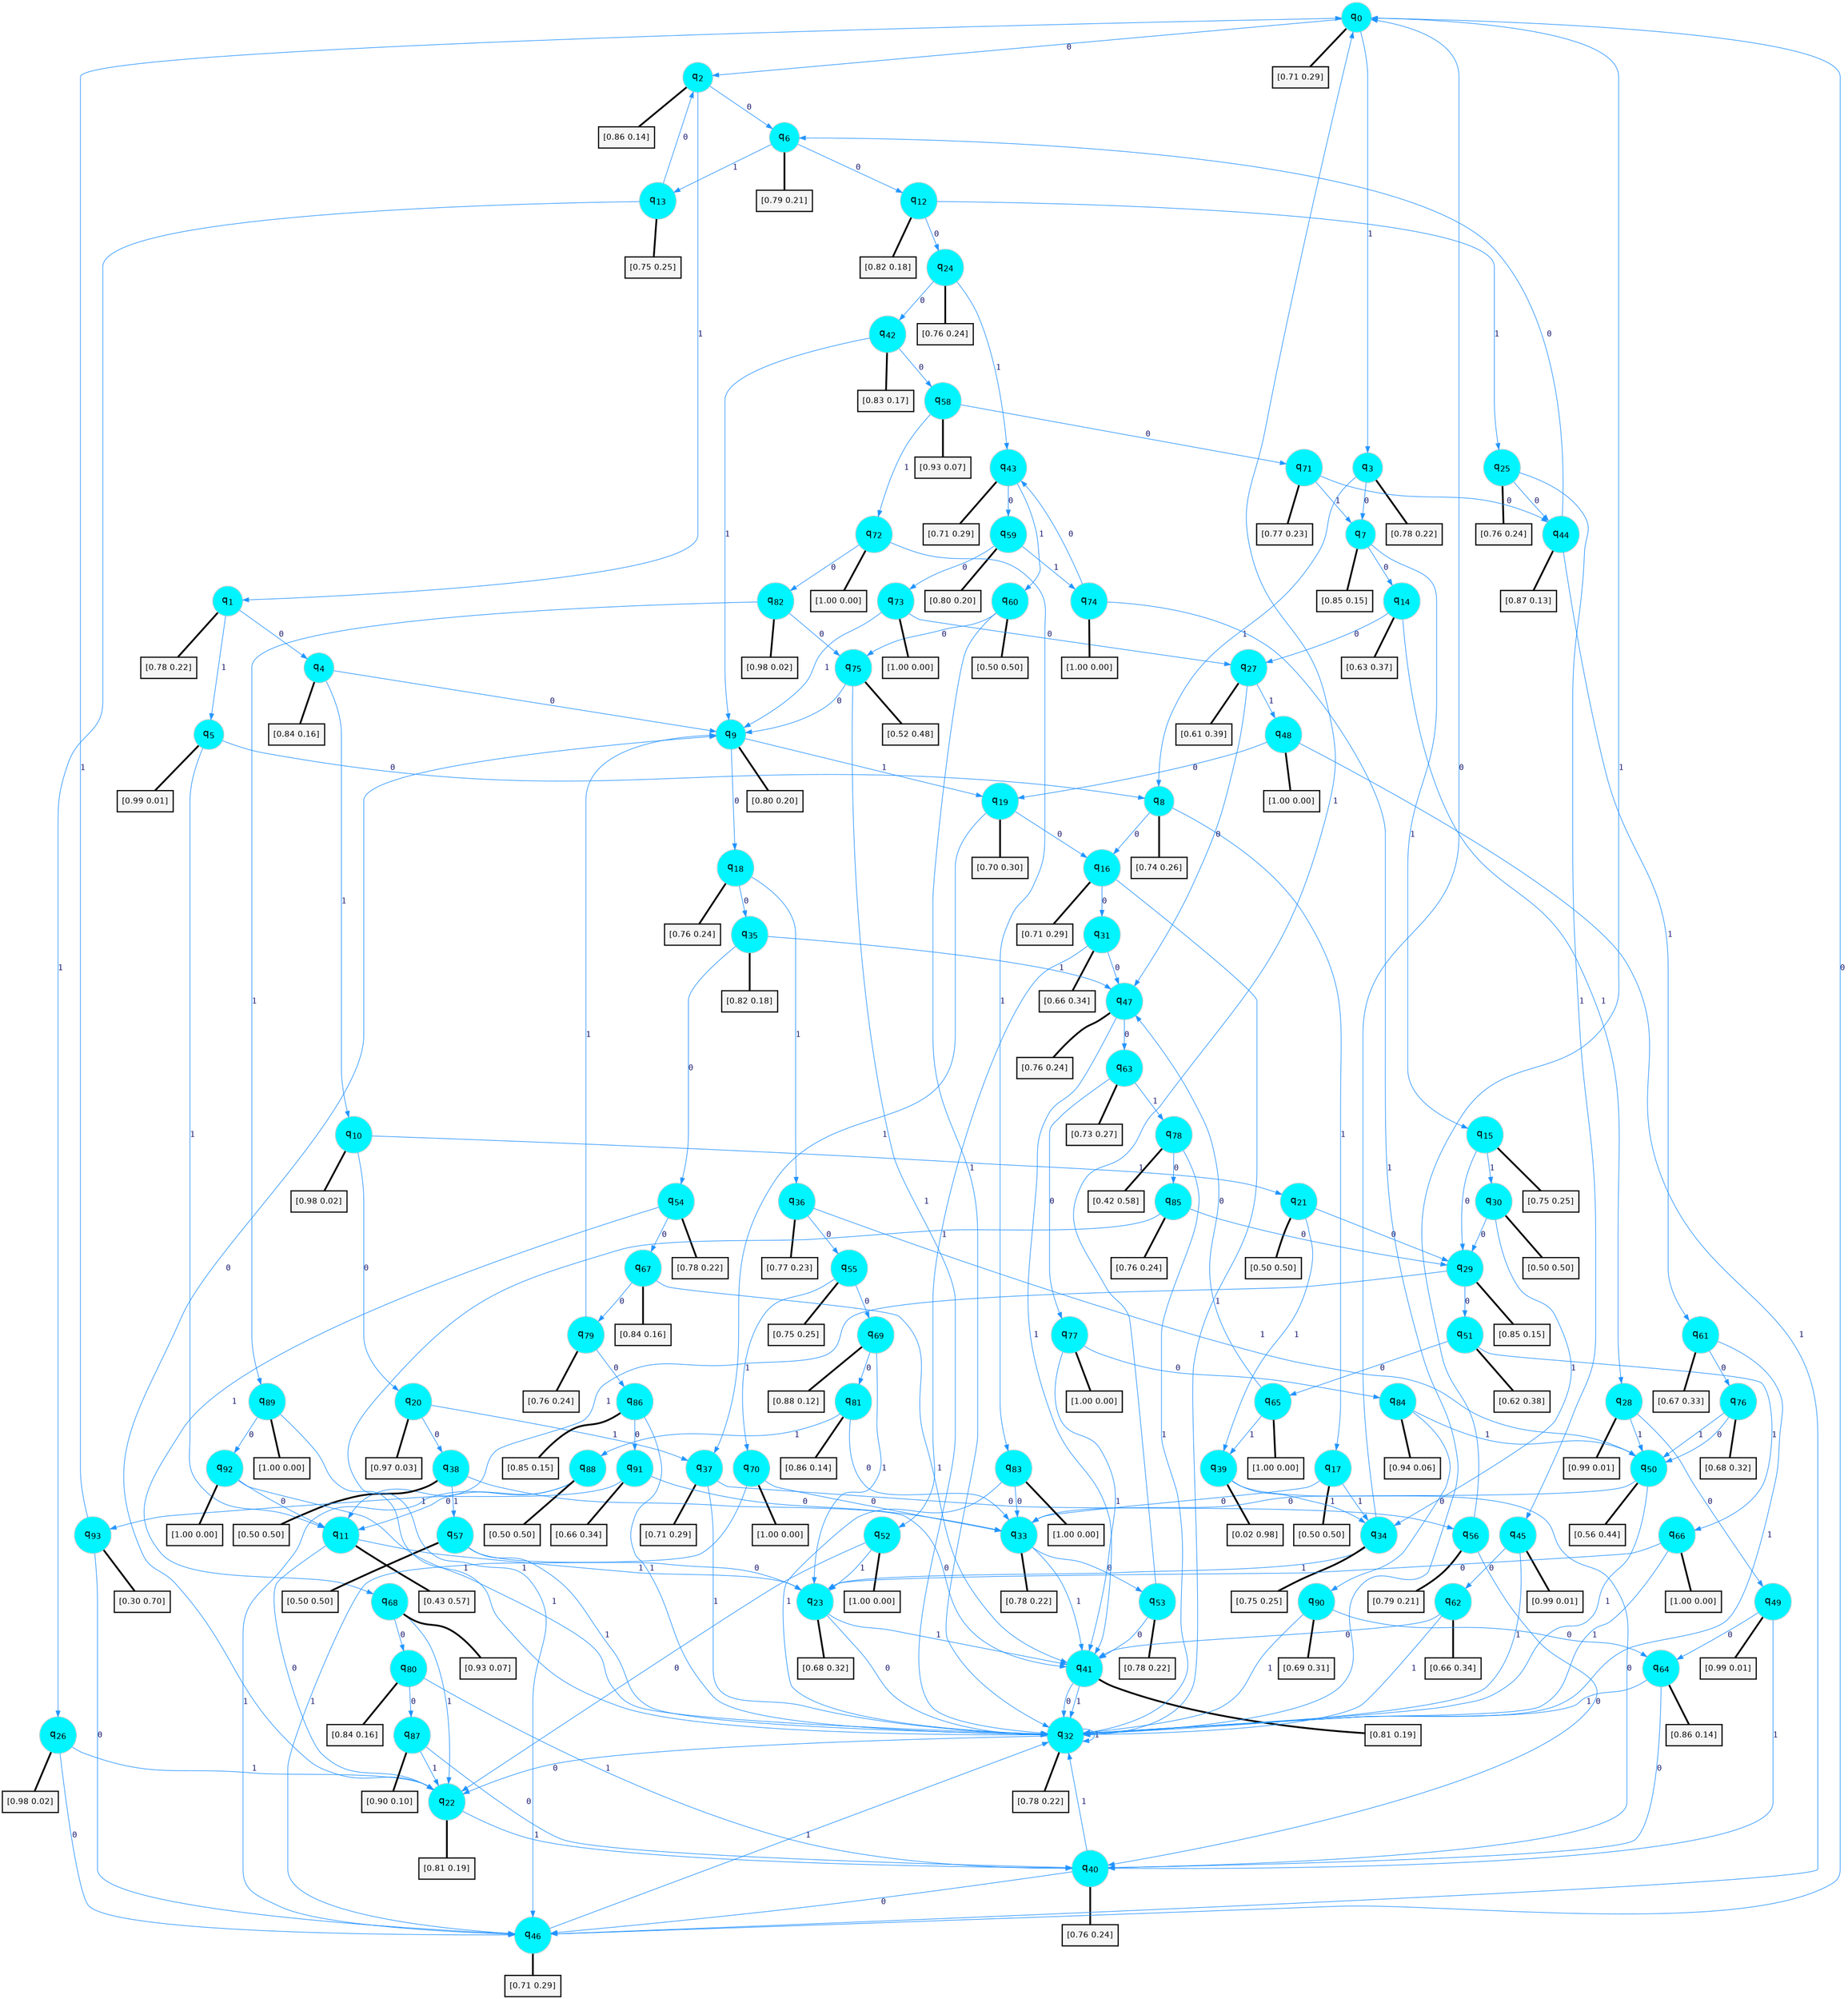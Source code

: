digraph G {
graph [
bgcolor=transparent, dpi=300, rankdir=TD, size="40,25"];
node [
color=gray, fillcolor=turquoise1, fontcolor=black, fontname=Helvetica, fontsize=16, fontweight=bold, shape=circle, style=filled];
edge [
arrowsize=1, color=dodgerblue1, fontcolor=midnightblue, fontname=courier, fontweight=bold, penwidth=1, style=solid, weight=20];
0[label=<q<SUB>0</SUB>>];
1[label=<q<SUB>1</SUB>>];
2[label=<q<SUB>2</SUB>>];
3[label=<q<SUB>3</SUB>>];
4[label=<q<SUB>4</SUB>>];
5[label=<q<SUB>5</SUB>>];
6[label=<q<SUB>6</SUB>>];
7[label=<q<SUB>7</SUB>>];
8[label=<q<SUB>8</SUB>>];
9[label=<q<SUB>9</SUB>>];
10[label=<q<SUB>10</SUB>>];
11[label=<q<SUB>11</SUB>>];
12[label=<q<SUB>12</SUB>>];
13[label=<q<SUB>13</SUB>>];
14[label=<q<SUB>14</SUB>>];
15[label=<q<SUB>15</SUB>>];
16[label=<q<SUB>16</SUB>>];
17[label=<q<SUB>17</SUB>>];
18[label=<q<SUB>18</SUB>>];
19[label=<q<SUB>19</SUB>>];
20[label=<q<SUB>20</SUB>>];
21[label=<q<SUB>21</SUB>>];
22[label=<q<SUB>22</SUB>>];
23[label=<q<SUB>23</SUB>>];
24[label=<q<SUB>24</SUB>>];
25[label=<q<SUB>25</SUB>>];
26[label=<q<SUB>26</SUB>>];
27[label=<q<SUB>27</SUB>>];
28[label=<q<SUB>28</SUB>>];
29[label=<q<SUB>29</SUB>>];
30[label=<q<SUB>30</SUB>>];
31[label=<q<SUB>31</SUB>>];
32[label=<q<SUB>32</SUB>>];
33[label=<q<SUB>33</SUB>>];
34[label=<q<SUB>34</SUB>>];
35[label=<q<SUB>35</SUB>>];
36[label=<q<SUB>36</SUB>>];
37[label=<q<SUB>37</SUB>>];
38[label=<q<SUB>38</SUB>>];
39[label=<q<SUB>39</SUB>>];
40[label=<q<SUB>40</SUB>>];
41[label=<q<SUB>41</SUB>>];
42[label=<q<SUB>42</SUB>>];
43[label=<q<SUB>43</SUB>>];
44[label=<q<SUB>44</SUB>>];
45[label=<q<SUB>45</SUB>>];
46[label=<q<SUB>46</SUB>>];
47[label=<q<SUB>47</SUB>>];
48[label=<q<SUB>48</SUB>>];
49[label=<q<SUB>49</SUB>>];
50[label=<q<SUB>50</SUB>>];
51[label=<q<SUB>51</SUB>>];
52[label=<q<SUB>52</SUB>>];
53[label=<q<SUB>53</SUB>>];
54[label=<q<SUB>54</SUB>>];
55[label=<q<SUB>55</SUB>>];
56[label=<q<SUB>56</SUB>>];
57[label=<q<SUB>57</SUB>>];
58[label=<q<SUB>58</SUB>>];
59[label=<q<SUB>59</SUB>>];
60[label=<q<SUB>60</SUB>>];
61[label=<q<SUB>61</SUB>>];
62[label=<q<SUB>62</SUB>>];
63[label=<q<SUB>63</SUB>>];
64[label=<q<SUB>64</SUB>>];
65[label=<q<SUB>65</SUB>>];
66[label=<q<SUB>66</SUB>>];
67[label=<q<SUB>67</SUB>>];
68[label=<q<SUB>68</SUB>>];
69[label=<q<SUB>69</SUB>>];
70[label=<q<SUB>70</SUB>>];
71[label=<q<SUB>71</SUB>>];
72[label=<q<SUB>72</SUB>>];
73[label=<q<SUB>73</SUB>>];
74[label=<q<SUB>74</SUB>>];
75[label=<q<SUB>75</SUB>>];
76[label=<q<SUB>76</SUB>>];
77[label=<q<SUB>77</SUB>>];
78[label=<q<SUB>78</SUB>>];
79[label=<q<SUB>79</SUB>>];
80[label=<q<SUB>80</SUB>>];
81[label=<q<SUB>81</SUB>>];
82[label=<q<SUB>82</SUB>>];
83[label=<q<SUB>83</SUB>>];
84[label=<q<SUB>84</SUB>>];
85[label=<q<SUB>85</SUB>>];
86[label=<q<SUB>86</SUB>>];
87[label=<q<SUB>87</SUB>>];
88[label=<q<SUB>88</SUB>>];
89[label=<q<SUB>89</SUB>>];
90[label=<q<SUB>90</SUB>>];
91[label=<q<SUB>91</SUB>>];
92[label=<q<SUB>92</SUB>>];
93[label=<q<SUB>93</SUB>>];
94[label="[0.71 0.29]", shape=box,fontcolor=black, fontname=Helvetica, fontsize=14, penwidth=2, fillcolor=whitesmoke,color=black];
95[label="[0.78 0.22]", shape=box,fontcolor=black, fontname=Helvetica, fontsize=14, penwidth=2, fillcolor=whitesmoke,color=black];
96[label="[0.86 0.14]", shape=box,fontcolor=black, fontname=Helvetica, fontsize=14, penwidth=2, fillcolor=whitesmoke,color=black];
97[label="[0.78 0.22]", shape=box,fontcolor=black, fontname=Helvetica, fontsize=14, penwidth=2, fillcolor=whitesmoke,color=black];
98[label="[0.84 0.16]", shape=box,fontcolor=black, fontname=Helvetica, fontsize=14, penwidth=2, fillcolor=whitesmoke,color=black];
99[label="[0.99 0.01]", shape=box,fontcolor=black, fontname=Helvetica, fontsize=14, penwidth=2, fillcolor=whitesmoke,color=black];
100[label="[0.79 0.21]", shape=box,fontcolor=black, fontname=Helvetica, fontsize=14, penwidth=2, fillcolor=whitesmoke,color=black];
101[label="[0.85 0.15]", shape=box,fontcolor=black, fontname=Helvetica, fontsize=14, penwidth=2, fillcolor=whitesmoke,color=black];
102[label="[0.74 0.26]", shape=box,fontcolor=black, fontname=Helvetica, fontsize=14, penwidth=2, fillcolor=whitesmoke,color=black];
103[label="[0.80 0.20]", shape=box,fontcolor=black, fontname=Helvetica, fontsize=14, penwidth=2, fillcolor=whitesmoke,color=black];
104[label="[0.98 0.02]", shape=box,fontcolor=black, fontname=Helvetica, fontsize=14, penwidth=2, fillcolor=whitesmoke,color=black];
105[label="[0.43 0.57]", shape=box,fontcolor=black, fontname=Helvetica, fontsize=14, penwidth=2, fillcolor=whitesmoke,color=black];
106[label="[0.82 0.18]", shape=box,fontcolor=black, fontname=Helvetica, fontsize=14, penwidth=2, fillcolor=whitesmoke,color=black];
107[label="[0.75 0.25]", shape=box,fontcolor=black, fontname=Helvetica, fontsize=14, penwidth=2, fillcolor=whitesmoke,color=black];
108[label="[0.63 0.37]", shape=box,fontcolor=black, fontname=Helvetica, fontsize=14, penwidth=2, fillcolor=whitesmoke,color=black];
109[label="[0.75 0.25]", shape=box,fontcolor=black, fontname=Helvetica, fontsize=14, penwidth=2, fillcolor=whitesmoke,color=black];
110[label="[0.71 0.29]", shape=box,fontcolor=black, fontname=Helvetica, fontsize=14, penwidth=2, fillcolor=whitesmoke,color=black];
111[label="[0.50 0.50]", shape=box,fontcolor=black, fontname=Helvetica, fontsize=14, penwidth=2, fillcolor=whitesmoke,color=black];
112[label="[0.76 0.24]", shape=box,fontcolor=black, fontname=Helvetica, fontsize=14, penwidth=2, fillcolor=whitesmoke,color=black];
113[label="[0.70 0.30]", shape=box,fontcolor=black, fontname=Helvetica, fontsize=14, penwidth=2, fillcolor=whitesmoke,color=black];
114[label="[0.97 0.03]", shape=box,fontcolor=black, fontname=Helvetica, fontsize=14, penwidth=2, fillcolor=whitesmoke,color=black];
115[label="[0.50 0.50]", shape=box,fontcolor=black, fontname=Helvetica, fontsize=14, penwidth=2, fillcolor=whitesmoke,color=black];
116[label="[0.81 0.19]", shape=box,fontcolor=black, fontname=Helvetica, fontsize=14, penwidth=2, fillcolor=whitesmoke,color=black];
117[label="[0.68 0.32]", shape=box,fontcolor=black, fontname=Helvetica, fontsize=14, penwidth=2, fillcolor=whitesmoke,color=black];
118[label="[0.76 0.24]", shape=box,fontcolor=black, fontname=Helvetica, fontsize=14, penwidth=2, fillcolor=whitesmoke,color=black];
119[label="[0.76 0.24]", shape=box,fontcolor=black, fontname=Helvetica, fontsize=14, penwidth=2, fillcolor=whitesmoke,color=black];
120[label="[0.98 0.02]", shape=box,fontcolor=black, fontname=Helvetica, fontsize=14, penwidth=2, fillcolor=whitesmoke,color=black];
121[label="[0.61 0.39]", shape=box,fontcolor=black, fontname=Helvetica, fontsize=14, penwidth=2, fillcolor=whitesmoke,color=black];
122[label="[0.99 0.01]", shape=box,fontcolor=black, fontname=Helvetica, fontsize=14, penwidth=2, fillcolor=whitesmoke,color=black];
123[label="[0.85 0.15]", shape=box,fontcolor=black, fontname=Helvetica, fontsize=14, penwidth=2, fillcolor=whitesmoke,color=black];
124[label="[0.50 0.50]", shape=box,fontcolor=black, fontname=Helvetica, fontsize=14, penwidth=2, fillcolor=whitesmoke,color=black];
125[label="[0.66 0.34]", shape=box,fontcolor=black, fontname=Helvetica, fontsize=14, penwidth=2, fillcolor=whitesmoke,color=black];
126[label="[0.78 0.22]", shape=box,fontcolor=black, fontname=Helvetica, fontsize=14, penwidth=2, fillcolor=whitesmoke,color=black];
127[label="[0.78 0.22]", shape=box,fontcolor=black, fontname=Helvetica, fontsize=14, penwidth=2, fillcolor=whitesmoke,color=black];
128[label="[0.75 0.25]", shape=box,fontcolor=black, fontname=Helvetica, fontsize=14, penwidth=2, fillcolor=whitesmoke,color=black];
129[label="[0.82 0.18]", shape=box,fontcolor=black, fontname=Helvetica, fontsize=14, penwidth=2, fillcolor=whitesmoke,color=black];
130[label="[0.77 0.23]", shape=box,fontcolor=black, fontname=Helvetica, fontsize=14, penwidth=2, fillcolor=whitesmoke,color=black];
131[label="[0.71 0.29]", shape=box,fontcolor=black, fontname=Helvetica, fontsize=14, penwidth=2, fillcolor=whitesmoke,color=black];
132[label="[0.50 0.50]", shape=box,fontcolor=black, fontname=Helvetica, fontsize=14, penwidth=2, fillcolor=whitesmoke,color=black];
133[label="[0.02 0.98]", shape=box,fontcolor=black, fontname=Helvetica, fontsize=14, penwidth=2, fillcolor=whitesmoke,color=black];
134[label="[0.76 0.24]", shape=box,fontcolor=black, fontname=Helvetica, fontsize=14, penwidth=2, fillcolor=whitesmoke,color=black];
135[label="[0.81 0.19]", shape=box,fontcolor=black, fontname=Helvetica, fontsize=14, penwidth=2, fillcolor=whitesmoke,color=black];
136[label="[0.83 0.17]", shape=box,fontcolor=black, fontname=Helvetica, fontsize=14, penwidth=2, fillcolor=whitesmoke,color=black];
137[label="[0.71 0.29]", shape=box,fontcolor=black, fontname=Helvetica, fontsize=14, penwidth=2, fillcolor=whitesmoke,color=black];
138[label="[0.87 0.13]", shape=box,fontcolor=black, fontname=Helvetica, fontsize=14, penwidth=2, fillcolor=whitesmoke,color=black];
139[label="[0.99 0.01]", shape=box,fontcolor=black, fontname=Helvetica, fontsize=14, penwidth=2, fillcolor=whitesmoke,color=black];
140[label="[0.71 0.29]", shape=box,fontcolor=black, fontname=Helvetica, fontsize=14, penwidth=2, fillcolor=whitesmoke,color=black];
141[label="[0.76 0.24]", shape=box,fontcolor=black, fontname=Helvetica, fontsize=14, penwidth=2, fillcolor=whitesmoke,color=black];
142[label="[1.00 0.00]", shape=box,fontcolor=black, fontname=Helvetica, fontsize=14, penwidth=2, fillcolor=whitesmoke,color=black];
143[label="[0.99 0.01]", shape=box,fontcolor=black, fontname=Helvetica, fontsize=14, penwidth=2, fillcolor=whitesmoke,color=black];
144[label="[0.56 0.44]", shape=box,fontcolor=black, fontname=Helvetica, fontsize=14, penwidth=2, fillcolor=whitesmoke,color=black];
145[label="[0.62 0.38]", shape=box,fontcolor=black, fontname=Helvetica, fontsize=14, penwidth=2, fillcolor=whitesmoke,color=black];
146[label="[1.00 0.00]", shape=box,fontcolor=black, fontname=Helvetica, fontsize=14, penwidth=2, fillcolor=whitesmoke,color=black];
147[label="[0.78 0.22]", shape=box,fontcolor=black, fontname=Helvetica, fontsize=14, penwidth=2, fillcolor=whitesmoke,color=black];
148[label="[0.78 0.22]", shape=box,fontcolor=black, fontname=Helvetica, fontsize=14, penwidth=2, fillcolor=whitesmoke,color=black];
149[label="[0.75 0.25]", shape=box,fontcolor=black, fontname=Helvetica, fontsize=14, penwidth=2, fillcolor=whitesmoke,color=black];
150[label="[0.79 0.21]", shape=box,fontcolor=black, fontname=Helvetica, fontsize=14, penwidth=2, fillcolor=whitesmoke,color=black];
151[label="[0.50 0.50]", shape=box,fontcolor=black, fontname=Helvetica, fontsize=14, penwidth=2, fillcolor=whitesmoke,color=black];
152[label="[0.93 0.07]", shape=box,fontcolor=black, fontname=Helvetica, fontsize=14, penwidth=2, fillcolor=whitesmoke,color=black];
153[label="[0.80 0.20]", shape=box,fontcolor=black, fontname=Helvetica, fontsize=14, penwidth=2, fillcolor=whitesmoke,color=black];
154[label="[0.50 0.50]", shape=box,fontcolor=black, fontname=Helvetica, fontsize=14, penwidth=2, fillcolor=whitesmoke,color=black];
155[label="[0.67 0.33]", shape=box,fontcolor=black, fontname=Helvetica, fontsize=14, penwidth=2, fillcolor=whitesmoke,color=black];
156[label="[0.66 0.34]", shape=box,fontcolor=black, fontname=Helvetica, fontsize=14, penwidth=2, fillcolor=whitesmoke,color=black];
157[label="[0.73 0.27]", shape=box,fontcolor=black, fontname=Helvetica, fontsize=14, penwidth=2, fillcolor=whitesmoke,color=black];
158[label="[0.86 0.14]", shape=box,fontcolor=black, fontname=Helvetica, fontsize=14, penwidth=2, fillcolor=whitesmoke,color=black];
159[label="[1.00 0.00]", shape=box,fontcolor=black, fontname=Helvetica, fontsize=14, penwidth=2, fillcolor=whitesmoke,color=black];
160[label="[1.00 0.00]", shape=box,fontcolor=black, fontname=Helvetica, fontsize=14, penwidth=2, fillcolor=whitesmoke,color=black];
161[label="[0.84 0.16]", shape=box,fontcolor=black, fontname=Helvetica, fontsize=14, penwidth=2, fillcolor=whitesmoke,color=black];
162[label="[0.93 0.07]", shape=box,fontcolor=black, fontname=Helvetica, fontsize=14, penwidth=2, fillcolor=whitesmoke,color=black];
163[label="[0.88 0.12]", shape=box,fontcolor=black, fontname=Helvetica, fontsize=14, penwidth=2, fillcolor=whitesmoke,color=black];
164[label="[1.00 0.00]", shape=box,fontcolor=black, fontname=Helvetica, fontsize=14, penwidth=2, fillcolor=whitesmoke,color=black];
165[label="[0.77 0.23]", shape=box,fontcolor=black, fontname=Helvetica, fontsize=14, penwidth=2, fillcolor=whitesmoke,color=black];
166[label="[1.00 0.00]", shape=box,fontcolor=black, fontname=Helvetica, fontsize=14, penwidth=2, fillcolor=whitesmoke,color=black];
167[label="[1.00 0.00]", shape=box,fontcolor=black, fontname=Helvetica, fontsize=14, penwidth=2, fillcolor=whitesmoke,color=black];
168[label="[1.00 0.00]", shape=box,fontcolor=black, fontname=Helvetica, fontsize=14, penwidth=2, fillcolor=whitesmoke,color=black];
169[label="[0.52 0.48]", shape=box,fontcolor=black, fontname=Helvetica, fontsize=14, penwidth=2, fillcolor=whitesmoke,color=black];
170[label="[0.68 0.32]", shape=box,fontcolor=black, fontname=Helvetica, fontsize=14, penwidth=2, fillcolor=whitesmoke,color=black];
171[label="[1.00 0.00]", shape=box,fontcolor=black, fontname=Helvetica, fontsize=14, penwidth=2, fillcolor=whitesmoke,color=black];
172[label="[0.42 0.58]", shape=box,fontcolor=black, fontname=Helvetica, fontsize=14, penwidth=2, fillcolor=whitesmoke,color=black];
173[label="[0.76 0.24]", shape=box,fontcolor=black, fontname=Helvetica, fontsize=14, penwidth=2, fillcolor=whitesmoke,color=black];
174[label="[0.84 0.16]", shape=box,fontcolor=black, fontname=Helvetica, fontsize=14, penwidth=2, fillcolor=whitesmoke,color=black];
175[label="[0.86 0.14]", shape=box,fontcolor=black, fontname=Helvetica, fontsize=14, penwidth=2, fillcolor=whitesmoke,color=black];
176[label="[0.98 0.02]", shape=box,fontcolor=black, fontname=Helvetica, fontsize=14, penwidth=2, fillcolor=whitesmoke,color=black];
177[label="[1.00 0.00]", shape=box,fontcolor=black, fontname=Helvetica, fontsize=14, penwidth=2, fillcolor=whitesmoke,color=black];
178[label="[0.94 0.06]", shape=box,fontcolor=black, fontname=Helvetica, fontsize=14, penwidth=2, fillcolor=whitesmoke,color=black];
179[label="[0.76 0.24]", shape=box,fontcolor=black, fontname=Helvetica, fontsize=14, penwidth=2, fillcolor=whitesmoke,color=black];
180[label="[0.85 0.15]", shape=box,fontcolor=black, fontname=Helvetica, fontsize=14, penwidth=2, fillcolor=whitesmoke,color=black];
181[label="[0.90 0.10]", shape=box,fontcolor=black, fontname=Helvetica, fontsize=14, penwidth=2, fillcolor=whitesmoke,color=black];
182[label="[0.50 0.50]", shape=box,fontcolor=black, fontname=Helvetica, fontsize=14, penwidth=2, fillcolor=whitesmoke,color=black];
183[label="[1.00 0.00]", shape=box,fontcolor=black, fontname=Helvetica, fontsize=14, penwidth=2, fillcolor=whitesmoke,color=black];
184[label="[0.69 0.31]", shape=box,fontcolor=black, fontname=Helvetica, fontsize=14, penwidth=2, fillcolor=whitesmoke,color=black];
185[label="[0.66 0.34]", shape=box,fontcolor=black, fontname=Helvetica, fontsize=14, penwidth=2, fillcolor=whitesmoke,color=black];
186[label="[1.00 0.00]", shape=box,fontcolor=black, fontname=Helvetica, fontsize=14, penwidth=2, fillcolor=whitesmoke,color=black];
187[label="[0.30 0.70]", shape=box,fontcolor=black, fontname=Helvetica, fontsize=14, penwidth=2, fillcolor=whitesmoke,color=black];
0->2 [label=0];
0->3 [label=1];
0->94 [arrowhead=none, penwidth=3,color=black];
1->4 [label=0];
1->5 [label=1];
1->95 [arrowhead=none, penwidth=3,color=black];
2->6 [label=0];
2->1 [label=1];
2->96 [arrowhead=none, penwidth=3,color=black];
3->7 [label=0];
3->8 [label=1];
3->97 [arrowhead=none, penwidth=3,color=black];
4->9 [label=0];
4->10 [label=1];
4->98 [arrowhead=none, penwidth=3,color=black];
5->8 [label=0];
5->11 [label=1];
5->99 [arrowhead=none, penwidth=3,color=black];
6->12 [label=0];
6->13 [label=1];
6->100 [arrowhead=none, penwidth=3,color=black];
7->14 [label=0];
7->15 [label=1];
7->101 [arrowhead=none, penwidth=3,color=black];
8->16 [label=0];
8->17 [label=1];
8->102 [arrowhead=none, penwidth=3,color=black];
9->18 [label=0];
9->19 [label=1];
9->103 [arrowhead=none, penwidth=3,color=black];
10->20 [label=0];
10->21 [label=1];
10->104 [arrowhead=none, penwidth=3,color=black];
11->22 [label=0];
11->23 [label=1];
11->105 [arrowhead=none, penwidth=3,color=black];
12->24 [label=0];
12->25 [label=1];
12->106 [arrowhead=none, penwidth=3,color=black];
13->2 [label=0];
13->26 [label=1];
13->107 [arrowhead=none, penwidth=3,color=black];
14->27 [label=0];
14->28 [label=1];
14->108 [arrowhead=none, penwidth=3,color=black];
15->29 [label=0];
15->30 [label=1];
15->109 [arrowhead=none, penwidth=3,color=black];
16->31 [label=0];
16->32 [label=1];
16->110 [arrowhead=none, penwidth=3,color=black];
17->33 [label=0];
17->34 [label=1];
17->111 [arrowhead=none, penwidth=3,color=black];
18->35 [label=0];
18->36 [label=1];
18->112 [arrowhead=none, penwidth=3,color=black];
19->16 [label=0];
19->37 [label=1];
19->113 [arrowhead=none, penwidth=3,color=black];
20->38 [label=0];
20->37 [label=1];
20->114 [arrowhead=none, penwidth=3,color=black];
21->29 [label=0];
21->39 [label=1];
21->115 [arrowhead=none, penwidth=3,color=black];
22->9 [label=0];
22->40 [label=1];
22->116 [arrowhead=none, penwidth=3,color=black];
23->32 [label=0];
23->41 [label=1];
23->117 [arrowhead=none, penwidth=3,color=black];
24->42 [label=0];
24->43 [label=1];
24->118 [arrowhead=none, penwidth=3,color=black];
25->44 [label=0];
25->45 [label=1];
25->119 [arrowhead=none, penwidth=3,color=black];
26->46 [label=0];
26->22 [label=1];
26->120 [arrowhead=none, penwidth=3,color=black];
27->47 [label=0];
27->48 [label=1];
27->121 [arrowhead=none, penwidth=3,color=black];
28->49 [label=0];
28->50 [label=1];
28->122 [arrowhead=none, penwidth=3,color=black];
29->51 [label=0];
29->11 [label=1];
29->123 [arrowhead=none, penwidth=3,color=black];
30->29 [label=0];
30->34 [label=1];
30->124 [arrowhead=none, penwidth=3,color=black];
31->47 [label=0];
31->52 [label=1];
31->125 [arrowhead=none, penwidth=3,color=black];
32->22 [label=0];
32->32 [label=1];
32->126 [arrowhead=none, penwidth=3,color=black];
33->53 [label=0];
33->41 [label=1];
33->127 [arrowhead=none, penwidth=3,color=black];
34->0 [label=0];
34->23 [label=1];
34->128 [arrowhead=none, penwidth=3,color=black];
35->54 [label=0];
35->47 [label=1];
35->129 [arrowhead=none, penwidth=3,color=black];
36->55 [label=0];
36->50 [label=1];
36->130 [arrowhead=none, penwidth=3,color=black];
37->56 [label=0];
37->32 [label=1];
37->131 [arrowhead=none, penwidth=3,color=black];
38->41 [label=0];
38->57 [label=1];
38->132 [arrowhead=none, penwidth=3,color=black];
39->40 [label=0];
39->34 [label=1];
39->133 [arrowhead=none, penwidth=3,color=black];
40->46 [label=0];
40->32 [label=1];
40->134 [arrowhead=none, penwidth=3,color=black];
41->32 [label=0];
41->32 [label=1];
41->135 [arrowhead=none, penwidth=3,color=black];
42->58 [label=0];
42->9 [label=1];
42->136 [arrowhead=none, penwidth=3,color=black];
43->59 [label=0];
43->60 [label=1];
43->137 [arrowhead=none, penwidth=3,color=black];
44->6 [label=0];
44->61 [label=1];
44->138 [arrowhead=none, penwidth=3,color=black];
45->62 [label=0];
45->32 [label=1];
45->139 [arrowhead=none, penwidth=3,color=black];
46->0 [label=0];
46->32 [label=1];
46->140 [arrowhead=none, penwidth=3,color=black];
47->63 [label=0];
47->41 [label=1];
47->141 [arrowhead=none, penwidth=3,color=black];
48->19 [label=0];
48->46 [label=1];
48->142 [arrowhead=none, penwidth=3,color=black];
49->64 [label=0];
49->40 [label=1];
49->143 [arrowhead=none, penwidth=3,color=black];
50->33 [label=0];
50->32 [label=1];
50->144 [arrowhead=none, penwidth=3,color=black];
51->65 [label=0];
51->66 [label=1];
51->145 [arrowhead=none, penwidth=3,color=black];
52->22 [label=0];
52->23 [label=1];
52->146 [arrowhead=none, penwidth=3,color=black];
53->41 [label=0];
53->0 [label=1];
53->147 [arrowhead=none, penwidth=3,color=black];
54->67 [label=0];
54->68 [label=1];
54->148 [arrowhead=none, penwidth=3,color=black];
55->69 [label=0];
55->70 [label=1];
55->149 [arrowhead=none, penwidth=3,color=black];
56->40 [label=0];
56->0 [label=1];
56->150 [arrowhead=none, penwidth=3,color=black];
57->23 [label=0];
57->32 [label=1];
57->151 [arrowhead=none, penwidth=3,color=black];
58->71 [label=0];
58->72 [label=1];
58->152 [arrowhead=none, penwidth=3,color=black];
59->73 [label=0];
59->74 [label=1];
59->153 [arrowhead=none, penwidth=3,color=black];
60->75 [label=0];
60->32 [label=1];
60->154 [arrowhead=none, penwidth=3,color=black];
61->76 [label=0];
61->32 [label=1];
61->155 [arrowhead=none, penwidth=3,color=black];
62->41 [label=0];
62->32 [label=1];
62->156 [arrowhead=none, penwidth=3,color=black];
63->77 [label=0];
63->78 [label=1];
63->157 [arrowhead=none, penwidth=3,color=black];
64->40 [label=0];
64->32 [label=1];
64->158 [arrowhead=none, penwidth=3,color=black];
65->47 [label=0];
65->39 [label=1];
65->159 [arrowhead=none, penwidth=3,color=black];
66->23 [label=0];
66->32 [label=1];
66->160 [arrowhead=none, penwidth=3,color=black];
67->79 [label=0];
67->41 [label=1];
67->161 [arrowhead=none, penwidth=3,color=black];
68->80 [label=0];
68->22 [label=1];
68->162 [arrowhead=none, penwidth=3,color=black];
69->81 [label=0];
69->23 [label=1];
69->163 [arrowhead=none, penwidth=3,color=black];
70->33 [label=0];
70->46 [label=1];
70->164 [arrowhead=none, penwidth=3,color=black];
71->44 [label=0];
71->7 [label=1];
71->165 [arrowhead=none, penwidth=3,color=black];
72->82 [label=0];
72->83 [label=1];
72->166 [arrowhead=none, penwidth=3,color=black];
73->27 [label=0];
73->9 [label=1];
73->167 [arrowhead=none, penwidth=3,color=black];
74->43 [label=0];
74->32 [label=1];
74->168 [arrowhead=none, penwidth=3,color=black];
75->9 [label=0];
75->32 [label=1];
75->169 [arrowhead=none, penwidth=3,color=black];
76->50 [label=0];
76->50 [label=1];
76->170 [arrowhead=none, penwidth=3,color=black];
77->84 [label=0];
77->41 [label=1];
77->171 [arrowhead=none, penwidth=3,color=black];
78->85 [label=0];
78->32 [label=1];
78->172 [arrowhead=none, penwidth=3,color=black];
79->86 [label=0];
79->9 [label=1];
79->173 [arrowhead=none, penwidth=3,color=black];
80->87 [label=0];
80->40 [label=1];
80->174 [arrowhead=none, penwidth=3,color=black];
81->33 [label=0];
81->88 [label=1];
81->175 [arrowhead=none, penwidth=3,color=black];
82->75 [label=0];
82->89 [label=1];
82->176 [arrowhead=none, penwidth=3,color=black];
83->33 [label=0];
83->32 [label=1];
83->177 [arrowhead=none, penwidth=3,color=black];
84->90 [label=0];
84->50 [label=1];
84->178 [arrowhead=none, penwidth=3,color=black];
85->29 [label=0];
85->46 [label=1];
85->179 [arrowhead=none, penwidth=3,color=black];
86->91 [label=0];
86->32 [label=1];
86->180 [arrowhead=none, penwidth=3,color=black];
87->40 [label=0];
87->22 [label=1];
87->181 [arrowhead=none, penwidth=3,color=black];
88->11 [label=0];
88->46 [label=1];
88->182 [arrowhead=none, penwidth=3,color=black];
89->92 [label=0];
89->32 [label=1];
89->183 [arrowhead=none, penwidth=3,color=black];
90->64 [label=0];
90->32 [label=1];
90->184 [arrowhead=none, penwidth=3,color=black];
91->33 [label=0];
91->93 [label=1];
91->185 [arrowhead=none, penwidth=3,color=black];
92->11 [label=0];
92->32 [label=1];
92->186 [arrowhead=none, penwidth=3,color=black];
93->46 [label=0];
93->0 [label=1];
93->187 [arrowhead=none, penwidth=3,color=black];
}
